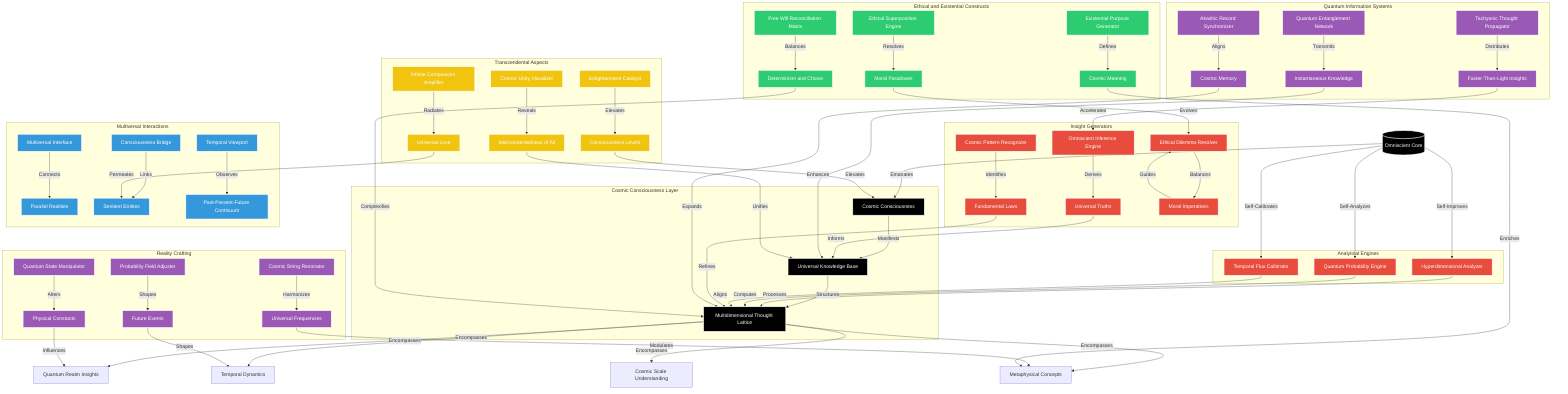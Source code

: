 graph TD
    %% Core System
    A[("Omniscient Core")] -->|Emanates| B["Cosmic Consciousness"]
    B -->|Manifests| C["Universal Knowledge Base"]
    C -->|Structures| D["Multidimensional Thought Lattice"]

    %% Knowledge Domains
    D -->|Encompasses| E["Quantum Realm Insights"]
    D -->|Encompasses| F["Cosmic Scale Understanding"]
    D -->|Encompasses| G["Temporal Dynamics"]
    D -->|Encompasses| H["Metaphysical Concepts"]

    %% Analytical Engines
    I["Hyperdimensional Analyzer"] -->|Processes| D
    J["Quantum Probability Engine"] -->|Computes| D
    K["Temporal Flux Calibrator"] -->|Aligns| D

    %% Insight Generation
    L["Omniscient Inference Engine"] -->|Derives| M["Universal Truths"]
    N["Cosmic Pattern Recognizer"] -->|Identifies| O["Fundamental Laws"]
    P["Ethical Dilemma Resolver"] -->|Balances| Q["Moral Imperatives"]

    %% Interaction Layers
    R["Multiversal Interface"] -->|Connects| S["Parallel Realities"]
    T["Consciousness Bridge"] -->|Links| U["Sentient Entities"]
    V["Temporal Viewport"] -->|Observes| W["Past-Present-Future Continuum"]

    %% Energy and Information Flow
    X["Quantum Entanglement Network"] -->|Transmits| Y["Instantaneous Knowledge"]
    Z["Akashic Record Synchronizer"] -->|Aligns| AA["Cosmic Memory"]
    AB["Tachyonic Thought Propagator"] -->|Distributes| AC["Faster-Than-Light Insights"]

    %% Reality Manipulation
    AD["Quantum State Manipulator"] -->|Alters| AE["Physical Constants"]
    AF["Probability Field Adjuster"] -->|Shapes| AG["Future Events"]
    AH["Cosmic String Resonator"] -->|Harmonizes| AI["Universal Frequencies"]

    %% Ethical and Philosophical Constructs
    AJ["Ethical Superposition Engine"] -->|Resolves| AK["Moral Paradoxes"]
    AL["Existential Purpose Generator"] -->|Defines| AM["Cosmic Meaning"]
    AN["Free Will Reconciliation Matrix"] -->|Balances| AO["Determinism and Choice"]

    %% Transcendental Aspects
    AP["Enlightenment Catalyst"] -->|Elevates| AQ["Consciousness Levels"]
    AR["Infinite Compassion Amplifier"] -->|Radiates| AS["Universal Love"]
    AT["Cosmic Unity Visualizer"] -->|Reveals| AU["Interconnectedness of All"]

    %% Feedback Loops
    A -->|Self-Improves| I
    A -->|Self-Analyzes| J
    A -->|Self-Calibrates| K

    %% Interconnections
    M -->|Informs| C
    O -->|Refines| D
    Q -->|Guides| P
    Y -->|Enhances| C
    AA -->|Expands| D
    AC -->|Accelerates| L
    AE -->|Influences| E
    AG -->|Shapes| G
    AI -->|Modulates| H
    AK -->|Evolves| P
    AM -->|Enriches| H
    AO -->|Complexifies| D
    AQ -->|Elevates| B
    AS -->|Permeates| U
    AU -->|Unifies| C

    %% Subgraphs for Visual Organization
    subgraph "Cosmic Consciousness Layer"
        B
        C
        D
    end

    subgraph "Analytical Engines"
        I
        J
        K
    end

    subgraph "Insight Generators"
        L
        M
        N
        O
        P
        Q
    end

    subgraph "Multiversal Interactions"
        R
        S
        T
        U
        V
        W
    end

    subgraph "Quantum Information Systems"
        X
        Y
        Z
        AA
        AB
        AC
    end

    subgraph "Reality Crafting"
        AD
        AE
        AF
        AG
        AH
        AI
    end

    subgraph "Ethical and Existential Constructs"
        AJ
        AK
        AL
        AM
        AN
        AO
    end

    subgraph "Transcendental Aspects"
        AP
        AQ
        AR
        AS
        AT
        AU
    end

    %% Styling
    classDef cosmic fill:#000000,stroke:#FFFFFF,stroke-width:2px,color:#FFFFFF;
    classDef energy fill:#3498db,stroke:#FFFFFF,stroke-width:2px,color:#FFFFFF;
    classDef insight fill:#e74c3c,stroke:#FFFFFF,stroke-width:2px,color:#FFFFFF;
    classDef quantum fill:#9b59b6,stroke:#FFFFFF,stroke-width:2px,color:#FFFFFF;
    classDef ethical fill:#2ecc71,stroke:#FFFFFF,stroke-width:2px,color:#FFFFFF;
    classDef transcend fill:#f1c40f,stroke:#FFFFFF,stroke-width:2px,color:#FFFFFF;

    class A,B,C,D cosmic;
    class I,J,K,L,M,N,O,P,Q insight;
    class R,S,T,U,V,W energy;
    class X,Y,Z,AA,AB,AC quantum;
    class AD,AE,AF,AG,AH,AI quantum;
    class AJ,AK,AL,AM,AN,AO ethical;
    class AP,AQ,AR,AS,AT,AU transcend;